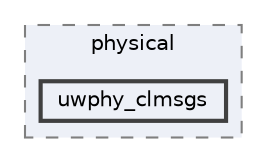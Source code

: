 digraph "uwphy_clmsgs"
{
 // LATEX_PDF_SIZE
  bgcolor="transparent";
  edge [fontname=Helvetica,fontsize=10,labelfontname=Helvetica,labelfontsize=10];
  node [fontname=Helvetica,fontsize=10,shape=box,height=0.2,width=0.4];
  compound=true
  subgraph clusterdir_72e4c916a7f28a58468fd1f36d6e4463 {
    graph [ bgcolor="#edf0f7", pencolor="grey50", label="physical", fontname=Helvetica,fontsize=10 style="filled,dashed", URL="dir_72e4c916a7f28a58468fd1f36d6e4463.html",tooltip=""]
  dir_92cd2884c7b6ca3cfe95d707ff9d1394 [label="uwphy_clmsgs", fillcolor="#edf0f7", color="grey25", style="filled,bold", URL="dir_92cd2884c7b6ca3cfe95d707ff9d1394.html",tooltip=""];
  }
}
